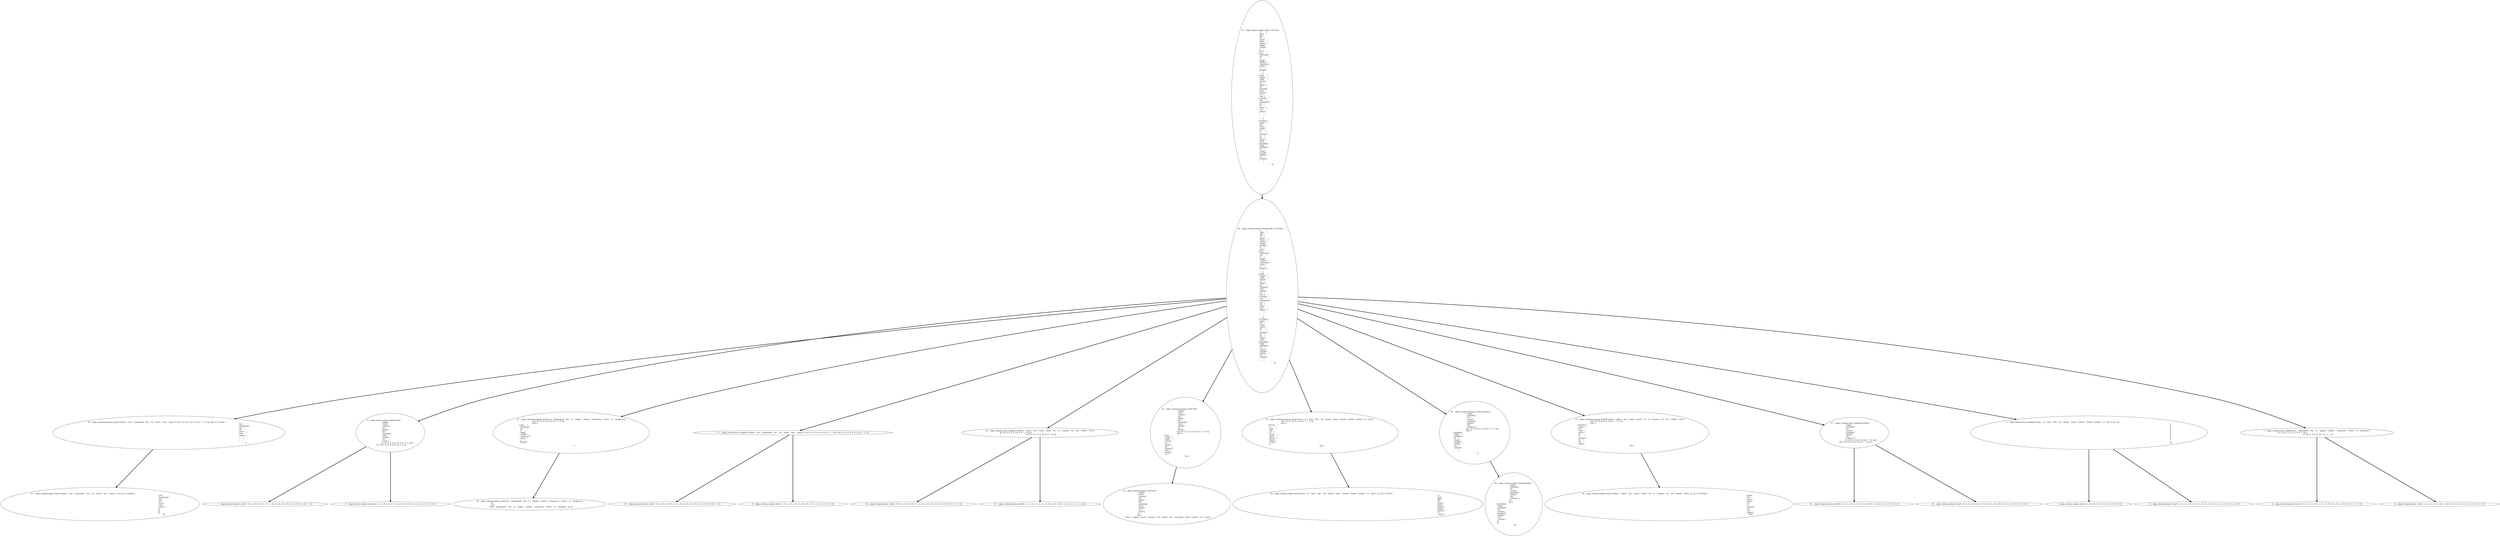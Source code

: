 digraph PDG {
15 [shape=ellipse, label="15 .- align_columns:adjust_list([10, 5, 10, 2, 6, 9, 6, 3, 7], 12, 0) = [10, 5, 10, 2, 6, 9, 6, 3, 7, 0, 0, 0]"];
25 [shape=ellipse, label="25 .- align_columns:prepare_line([\"column\", \"are\", \"separated\", \"by\", \"at\", \"least\", \"one\", \"space.\"], [10, 10, 10, 6, 6, 9, 10, 8, 7, 7, 6, 4], left) = [\"column   \",\l                                                                                                                                                                                                                                                                          \"are      \",\l                                                                                                                                                                                                                                                                          \"separated\",\l                                                                                                                                                                                                                                                                          \"by   \",\l                                                                                                                                                                                                                                                                          \"at   \",\l                                                                                                                                                                                                                                                                          \"least   \",\l                                                                                                                                                                                                                                                                          \"one      \",\l                                                                                                                                                                                                                                                                          \"space. \",\l                                                                                                                                                                                                                                                                          \"      \",\l                                                                                                                                                                                                                                                                          \"      \",\l                                                                                                                                                                                                                                                                          \"     \",\l                                                                                                                                                                                                                                                                          \"   \"]"];
13 [shape=ellipse, label="13 .- align_columns:adjust_list([6, 10, 9, 6, 6, 8, 10, 8, 6, 7, 2, 4], 12, 0) = [6, 10, 9, 6, 6, 8, 10, 8, 6, 7, 2, 4]"];
8 [shape=ellipse, label="8 .- align_columns:max_length([\"that\",\l                          \"aligns\",\l                          \"each\",\l                          \"column\",\l                          \"of\",\l                          \"fields\",\l                          \"by\",\l                          \"ensuring\",\l                          \"that\",\l                          \"words\",\l                          \"in\",\l                          \"each\"],\l                         [5, 10, 4, 4, 6, 8, 10, 5, 6, 7, 1, 4]) =\l    [5, 10, 4, 6, 6, 8, 10, 8, 6, 7, 2, 4]"];
21 [shape=ellipse, label="21 .- align_columns:prepare_line([\"are\", \"delineated\", \"by\", \"a\", \"single\", \"'dollar'\", \"character,\", \"write\", \"a\", \"program\"],\l                           [10, 10, 10, 6, 6, 9, 10, 8, 7, 7, 6, 4],\l                           left) =\l    [\"are      \",\l     \"delineate\",\l     \"by       \",\l     \"a    \",\l     \"singl\",\l     \"'dollar'\",\l     \"character\",\l     \"write  \",\l     \"a     \",\l     \"progra\",\l     \"     \",\l     \"   \"]"];
24 [shape=ellipse, label="24 .- align_columns:adjust_list([\"column\", \"are\", \"separated\", \"by\", \"at\", \"least\", \"one\", \"space.\"], 12, []) = [\"column\",\l                                                                                                                                                                                                                                 \"are\",\l                                                                                                                                                                                                                                 \"separated\",\l                                                                                                                                                                                                                                 \"by\",\l                                                                                                                                                                                                                                 \"at\",\l                                                                                                                                                                                                                                 \"least\",\l                                                                                                                                                                                                                                 \"one\",\l                                                                                                                                                                                                                                 \"space.\",\l                                                                                                                                                                                                                                 [],\l                                                                                                                                                                                                                                 [],\l                                                                                                                                                                                                                                 [],\l                                                                                                                                                                                                                                 []]"];
11 [shape=ellipse, label="11 .- align_columns:max_length([\"column\", \"are\", \"separated\", \"by\", \"at\", \"least\", \"one\", \"space.\"], [5, 10, 4, 6, 6, 8, 10, 8, 6, 7, 2, 4]) = [6, 10, 9, 6, 6, 8, 10, 8, 6, 7, 2, 4]"];
26 [shape=ellipse, label="26 .- align_columns:adjust_list([\"Further,\", \"allow\", \"for\", \"each\", \"word\", \"in\", \"a\", \"column\", \"to\", \"be\", \"either\", \"left\"], 12, []) = [\"Further,\",\l                                                                                                                                                                                                                                                                                                  \"allow\",\l                                                                                                                                                                                                                                                                                                  \"for\",\l                                                                                                                                                                                                                                                                                                  \"each\",\l                                                                                                                                                                                                                                                                                                  \"word\",\l                                                                                                                                                                                                                                                                                                  \"in\",\l                                                                                                                                                                                                                                                                                                  \"a\",\l                                                                                                                                                                                                                                                                                                  \"column\",\l                                                                                                                                                                                                                                                                                                  \"to\",\l                                                                                                                                                                                                                                                                                                  \"be\",\l                                                                                                                                                                                                                                                                                                  \"either\",\l                                                                                                                                                                                                                                                                                                  \"left\"]"];
20 [shape=ellipse, label="20 .- align_columns:adjust_list([\"are\", \"delineated\", \"by\", \"a\", \"single\", \"'dollar'\", \"character,\", \"write\", \"a\", \"program\"],\l                          12,\l                          []) =\l    [\"are\", \"delineated\", \"by\", \"a\", \"single\", \"'dollar'\", \"character,\", \"write\", \"a\", \"program\", [], []]"];
1 [shape=ellipse, label="1 .- align_columns:adjust_list([], 12, 0) = [0, 0, 0, 0, 0, 0, 0, 0, 0, 0, 0, 0]"];
14 [shape=ellipse, label="14 .- align_columns:max_length([\"Further,\", \"allow\", \"for\", \"each\", \"word\", \"in\", \"a\", \"column\", \"to\", \"be\", \"either\", \"left\"],\l                         [6, 10, 9, 6, 6, 8, 10, 8, 6, 7, 2, 4]) =\l    [8, 10, 9, 6, 6, 8, 10, 8, 6, 7, 6, 4]"];
28 [shape=ellipse, label="28 .- align_columns:adjust_list([\"justified,\",\l                           \"right\",\l                           \"justified,\",\l                           \"or\",\l                           \"center\",\l                           \"justified\",\l                           \"within\",\l                           \"its\",\l                           \"column.\"],\l                          12,\l                          []) =\l    [\"justified,\",\l     \"right\",\l     \"justified,\",\l     \"or\",\l     \"center\",\l     \"justified\",\l     \"within\",\l     \"its\",\l     \"column.\",\l     [],\l     [],\l     []]"];
23 [shape=ellipse, label="23 .- align_columns:prepare_line([\"that\",\l                            \"aligns\",\l                            \"each\",\l                            \"column\",\l                            \"of\",\l                            \"fields\",\l                            \"by\",\l                            \"ensuring\",\l                            \"that\",\l                            \"words\",\l                            \"in\",\l                            \"each\"],\l                           [10, 10, 10, 6, 6, 9, 10, 8, 7, 7, 6, 4],\l                           left) =\l    [\"that     \",\l     \"aligns   \",\l     \"each     \",\l     \"colum\",\l     \"of   \",\l     \"fields  \",\l     \"by       \",\l     \"ensurin\",\l     \"that  \",\l     \"words \",\l     \"in   \",\l     \"eac\"]"];
16 [shape=ellipse, label="16 .- align_columns:adjust_list([8, 10, 9, 6, 6, 8, 10, 8, 6, 7, 6, 4], 12, 0) = [8, 10, 9, 6, 6, 8, 10, 8, 6, 7, 6, 4]"];
12 [shape=ellipse, label="12 .- align_columns:adjust_list([8, 5, 3, 4, 4, 2, 1, 6, 2, 2, 6, 4], 12, 0) = [8, 5, 3, 4, 4, 2, 1, 6, 2, 2, 6, 4]"];
7 [shape=ellipse, label="7 .- align_columns:adjust_list([5, 10, 4, 4, 6, 8, 10, 5, 6, 7, 1, 4], 12, 0) = [5, 10, 4, 4, 6, 8, 10, 5, 6, 7, 1, 4]"];
3 [shape=ellipse, label="3 .- align_columns:adjust_list([3, 10, 2, 1, 6, 8, 10, 5, 1, 7], 12, 0) = [3, 10, 2, 1, 6, 8, 10, 5, 1, 7, 0, 0]"];
10 [shape=ellipse, label="10 .- align_columns:adjust_list([5, 10, 4, 6, 6, 8, 10, 8, 6, 7, 2, 4], 12, 0) = [5, 10, 4, 6, 6, 8, 10, 8, 6, 7, 2, 4]"];
9 [shape=ellipse, label="9 .- align_columns:adjust_list([6, 3, 9, 2, 2, 5, 3, 6], 12, 0) = [6, 3, 9, 2, 2, 5, 3, 6, 0, 0, 0, 0]"];
19 [shape=ellipse, label="19 .- align_columns:prepare_line([\"Given\", \"a\", \"text\", \"file\", \"of\", \"many\", \"lines\", \"where\", \"fields\", \"within\", \"a\", \"line\"],\l                           [10, 10, 10, 6, 6, 9, 10, 8, 7, 7, 6, 4],\l                           left) =\l    [\"Given    \",\l     \"a        \",\l     \"text     \",\l     \"file \",\l     \"of   \",\l     \"many    \",\l     \"lines    \",\l     \"where  \",\l     \"fields\",\l     \"within\",\l     \"a    \",\l     \"lin\"]"];
18 [shape=ellipse, label="18 .- align_columns:adjust_list([\"Given\", \"a\", \"text\", \"file\", \"of\", \"many\", \"lines\", \"where\", \"fields\", \"within\", \"a\", \"line\"], 12, []) = [\"Given\",\l                                                                                                                                                                                                                                                                                                      \"a\",\l                                                                                                                                                                                                                                                                                                      \"text\",\l                                                                                                                                                                                                                                                                                                      \"file\",\l                                                                                                                                                                                                                                                                                                      \"of\",\l                                                                                                                                                                                                                                                                                                      \"many\",\l                                                                                                                                                                                                                                                                                                      \"lines\",\l                                                                                                                                                                                                                                                                                                      \"where\",\l                                                                                                                                                                                                                                                                                                      \"fields\",\l                                                                                                                                                                                                                                                                                                      \"within\",\l                                                                                                                                                                                                                                                                                                      \"a\",\l                                                                                                                                                                                                                                                                                                      \"line\"]"];
29 [shape=ellipse, label="29 .- align_columns:prepare_line([\"justified,\",\l                            \"right\",\l                            \"justified,\",\l                            \"or\",\l                            \"center\",\l                            \"justified\",\l                            \"within\",\l                            \"its\",\l                            \"column.\"],\l                           [10, 10, 10, 6, 6, 9, 10, 8, 7, 7, 6, 4],\l                           left) =\l    [\"justified\",\l     \"right    \",\l     \"justified\",\l     \"or   \",\l     \"cente\",\l     \"justifie\",\l     \"within   \",\l     \"its    \",\l     \"column\",\l     \"      \",\l     \"     \",\l     \"   \"]"];
22 [shape=ellipse, label="22 .- align_columns:adjust_list([\"that\",\l                           \"aligns\",\l                           \"each\",\l                           \"column\",\l                           \"of\",\l                           \"fields\",\l                           \"by\",\l                           \"ensuring\",\l                           \"that\",\l                           \"words\",\l                           \"in\",\l                           \"each\"],\l                          12,\l                          []) =\l    [\"that\", \"aligns\", \"each\", \"column\", \"of\", \"fields\", \"by\", \"ensuring\", \"that\", \"words\", \"in\", \"each\"]"];
27 [shape=ellipse, label="27 .- align_columns:prepare_line([\"Further,\", \"allow\", \"for\", \"each\", \"word\", \"in\", \"a\", \"column\", \"to\", \"be\", \"either\", \"left\"],\l                           [10, 10, 10, 6, 6, 9, 10, 8, 7, 7, 6, 4],\l                           left) =\l    [\"Further, \",\l     \"allow    \",\l     \"for      \",\l     \"each \",\l     \"word \",\l     \"in      \",\l     \"a        \",\l     \"column \",\l     \"to    \",\l     \"be    \",\l     \"eithe\",\l     \"lef\"]"];
4 [shape=ellipse, label="4 .- align_columns:adjust_list([5, 1, 4, 4, 2, 4, 5, 5, 6, 6, 1, 4], 12, 0) = [5, 1, 4, 4, 2, 4, 5, 5, 6, 6, 1, 4]"];
17 [shape=ellipse, label="17 .- align_columns:max_length([\"justified,\",\l                          \"right\",\l                          \"justified,\",\l                          \"or\",\l                          \"center\",\l                          \"justified\",\l                          \"within\",\l                          \"its\",\l                          \"column.\"],\l                         [8, 10, 9, 6, 6, 8, 10, 8, 6, 7, 6, 4]) =\l    [10, 10, 10, 6, 6, 9, 10, 8, 7, 7, 6, 4]"];
0 [shape=ellipse, label="0 .- align_columns:adjust_list([5, 1, 4, 4, 2, 4, 5, 5, 6, 6, 1, 4], 12, 0) = [5, 1, 4, 4, 2, 4, 5, 5, 6, 6, 1, 4]"];
6 [shape=ellipse, label="6 .- align_columns:adjust_list([4, 6, 4, 6, 2, 6, 2, 8, 4, 5, 2, 4], 12, 0) = [4, 6, 4, 6, 2, 6, 2, 8, 4, 5, 2, 4]"];
2 [shape=ellipse, label="2 .- align_columns:max_length([\"Given\", \"a\", \"text\", \"file\", \"of\", \"many\", \"lines\", \"where\", \"fields\", \"within\", \"a\", \"line\"], []) = [5,\l                                                                                                                                                                                                                                                                                                 1,\l                                                                                                                                                                                                                                                                                                 4,\l                                                                                                                                                                                                                                                                                                 4,\l                                                                                                                                                                                                                                                                                                 2,\l                                                                                                                                                                                                                                                                                                 4,\l                                                                                                                                                                                                                                                                                                 5,\l                                                                                                                                                                                                                                                                                                 5,\l                                                                                                                                                                                                                                                                                                 6,\l                                                                                                                                                                                                                                                                                                 6,\l                                                                                                                                                                                                                                                                                                 1,\l                                                                                                                                                                                                                                                                                                 4]"];
5 [shape=ellipse, label="5 .- align_columns:max_length([\"are\", \"delineated\", \"by\", \"a\", \"single\", \"'dollar'\", \"character,\", \"write\", \"a\", \"program\"],\l                         [5, 1, 4, 4, 2, 4, 5, 5, 6, 6, 1, 4]) =\l    [5, 10, 4, 4, 6, 8, 10, 5, 6, 7, 1, 4]"];
31 [shape=ellipse, label="31 .- align_columns:align_left() = [[\"Given    \",\l                               \"a        \",\l                               \"text     \",\l                               \"file \",\l                               \"of   \",\l                               \"many    \",\l                               \"lines    \",\l                               \"where  \",\l                               \"fields\",\l                               \"within\",\l                               \"a    \",\l                               \"lin\"],\l                              [\"are      \",\l                               \"delineate\",\l                               \"by       \",\l                               \"a    \",\l                               \"singl\",\l                               \"'dollar'\",\l                               \"character\",\l                               \"write  \",\l                               \"a     \",\l                               \"progra\",\l                               \"     \",\l                               \"   \"],\l                              [\"that     \",\l                               \"aligns   \",\l                               \"each     \",\l                               \"colum\",\l                               \"of   \",\l                               \"fields  \",\l                               \"by       \",\l                               \"ensurin\",\l                               \"that  \",\l                               \"words \",\l                               \"in   \",\l                               \"eac\"],\l                              [\"column   \",\l                               \"are      \",\l                               \"separated\",\l                               \"by   \",\l                               \"at   \",\l                               \"least   \",\l                               \"one      \",\l                               \"space. \",\l                               \"      \",\l                               \"      \",\l                               \"     \",\l                               \"   \"],\l                              [\"Further, \",\l                               \"allow    \",\l                               \"for      \",\l                               \"each \",\l                               \"word \",\l                               \"in      \",\l                               \"a        \",\l                               \"column \",\l                               \"to    \",\l                               \"be    \",\l                               \"eithe\",\l                               \"lef\"],\l                              [\"justified\",\l                               \"right    \",\l                               \"justified\",\l                               \"or   \",\l                               \"cente\",\l                               \"justifie\",\l                               \"within   \",\l                               \"its    \",\l                               \"column\",\l                               \"      \",\l                               \"     \",\l                               \"   \"]]"];
30 [shape=ellipse, label="30 .- align_columns:align_columns(left) = [[\"Given    \",\l                                      \"a        \",\l                                      \"text     \",\l                                      \"file \",\l                                      \"of   \",\l                                      \"many    \",\l                                      \"lines    \",\l                                      \"where  \",\l                                      \"fields\",\l                                      \"within\",\l                                      \"a    \",\l                                      \"lin\"],\l                                     [\"are      \",\l                                      \"delineate\",\l                                      \"by       \",\l                                      \"a    \",\l                                      \"singl\",\l                                      \"'dollar'\",\l                                      \"character\",\l                                      \"write  \",\l                                      \"a     \",\l                                      \"progra\",\l                                      \"     \",\l                                      \"   \"],\l                                     [\"that     \",\l                                      \"aligns   \",\l                                      \"each     \",\l                                      \"colum\",\l                                      \"of   \",\l                                      \"fields  \",\l                                      \"by       \",\l                                      \"ensurin\",\l                                      \"that  \",\l                                      \"words \",\l                                      \"in   \",\l                                      \"eac\"],\l                                     [\"column   \",\l                                      \"are      \",\l                                      \"separated\",\l                                      \"by   \",\l                                      \"at   \",\l                                      \"least   \",\l                                      \"one      \",\l                                      \"space. \",\l                                      \"      \",\l                                      \"      \",\l                                      \"     \",\l                                      \"   \"],\l                                     [\"Further, \",\l                                      \"allow    \",\l                                      \"for      \",\l                                      \"each \",\l                                      \"word \",\l                                      \"in      \",\l                                      \"a        \",\l                                      \"column \",\l                                      \"to    \",\l                                      \"be    \",\l                                      \"eithe\",\l                                      \"lef\"],\l                                     [\"justified\",\l                                      \"right    \",\l                                      \"justified\",\l                                      \"or   \",\l                                      \"cente\",\l                                      \"justifie\",\l                                      \"within   \",\l                                      \"its    \",\l                                      \"column\",\l                                      \"      \",\l                                      \"     \",\l                                      \"   \"]]"];
25 -> 24 [color=black, penwidth=3];
8 -> 7 [color=black, penwidth=3];
8 -> 6 [color=black, penwidth=3];
21 -> 20 [color=black, penwidth=3];
11 -> 10 [color=black, penwidth=3];
11 -> 9 [color=black, penwidth=3];
14 -> 13 [color=black, penwidth=3];
14 -> 12 [color=black, penwidth=3];
23 -> 22 [color=black, penwidth=3];
19 -> 18 [color=black, penwidth=3];
29 -> 28 [color=black, penwidth=3];
27 -> 26 [color=black, penwidth=3];
17 -> 16 [color=black, penwidth=3];
17 -> 15 [color=black, penwidth=3];
2 -> 1 [color=black, penwidth=3];
2 -> 0 [color=black, penwidth=3];
5 -> 4 [color=black, penwidth=3];
5 -> 3 [color=black, penwidth=3];
31 -> 30 [color=black, penwidth=3];
30 -> 29 [color=black, penwidth=3];
30 -> 27 [color=black, penwidth=3];
30 -> 25 [color=black, penwidth=3];
30 -> 23 [color=black, penwidth=3];
30 -> 21 [color=black, penwidth=3];
30 -> 19 [color=black, penwidth=3];
30 -> 17 [color=black, penwidth=3];
30 -> 14 [color=black, penwidth=3];
30 -> 11 [color=black, penwidth=3];
30 -> 8 [color=black, penwidth=3];
30 -> 5 [color=black, penwidth=3];
30 -> 2 [color=black, penwidth=3];
}